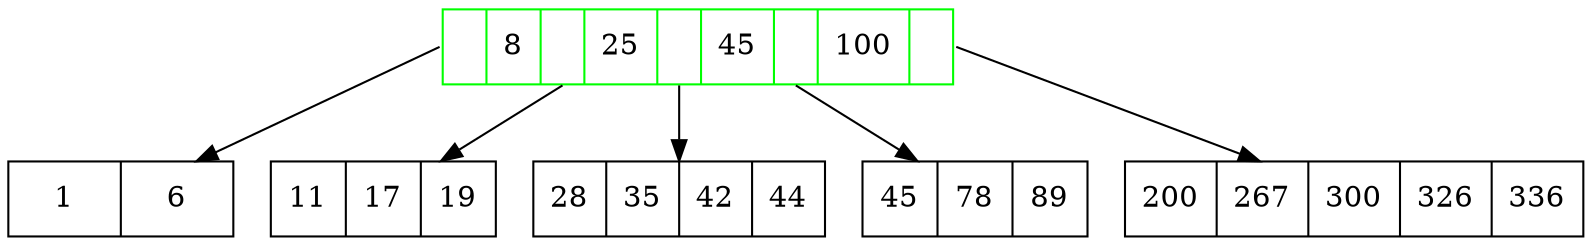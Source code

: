 digraph {
splines="line";
rankdir = TB;
node [shape=record, height=0.5, width=1.5];
graph[dpi=200];
"8"[label="<C0>|8|<C1>|25|<C2>|45|<C3>|100|<C4>", color="green"];
"1"[label="1|6"];
"11"[label="11|17|19"];
"28"[label="28|35|42|44"];
"45"[label="45|78|89"];
"200"[label="200|267|300|326|336"];
"8":C0->"1";
"8":C1->"11";
"8":C2->"28";
"8":C3->"45";
"8":C4->"200";
}